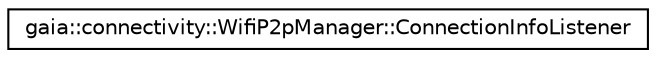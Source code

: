 digraph G
{
  edge [fontname="Helvetica",fontsize="10",labelfontname="Helvetica",labelfontsize="10"];
  node [fontname="Helvetica",fontsize="10",shape=record];
  rankdir=LR;
  Node1 [label="gaia::connectivity::WifiP2pManager::ConnectionInfoListener",height=0.2,width=0.4,color="black", fillcolor="white", style="filled",URL="$d5/dd3/classgaia_1_1connectivity_1_1_wifi_p2p_manager_1_1_connection_info_listener.html"];
}
